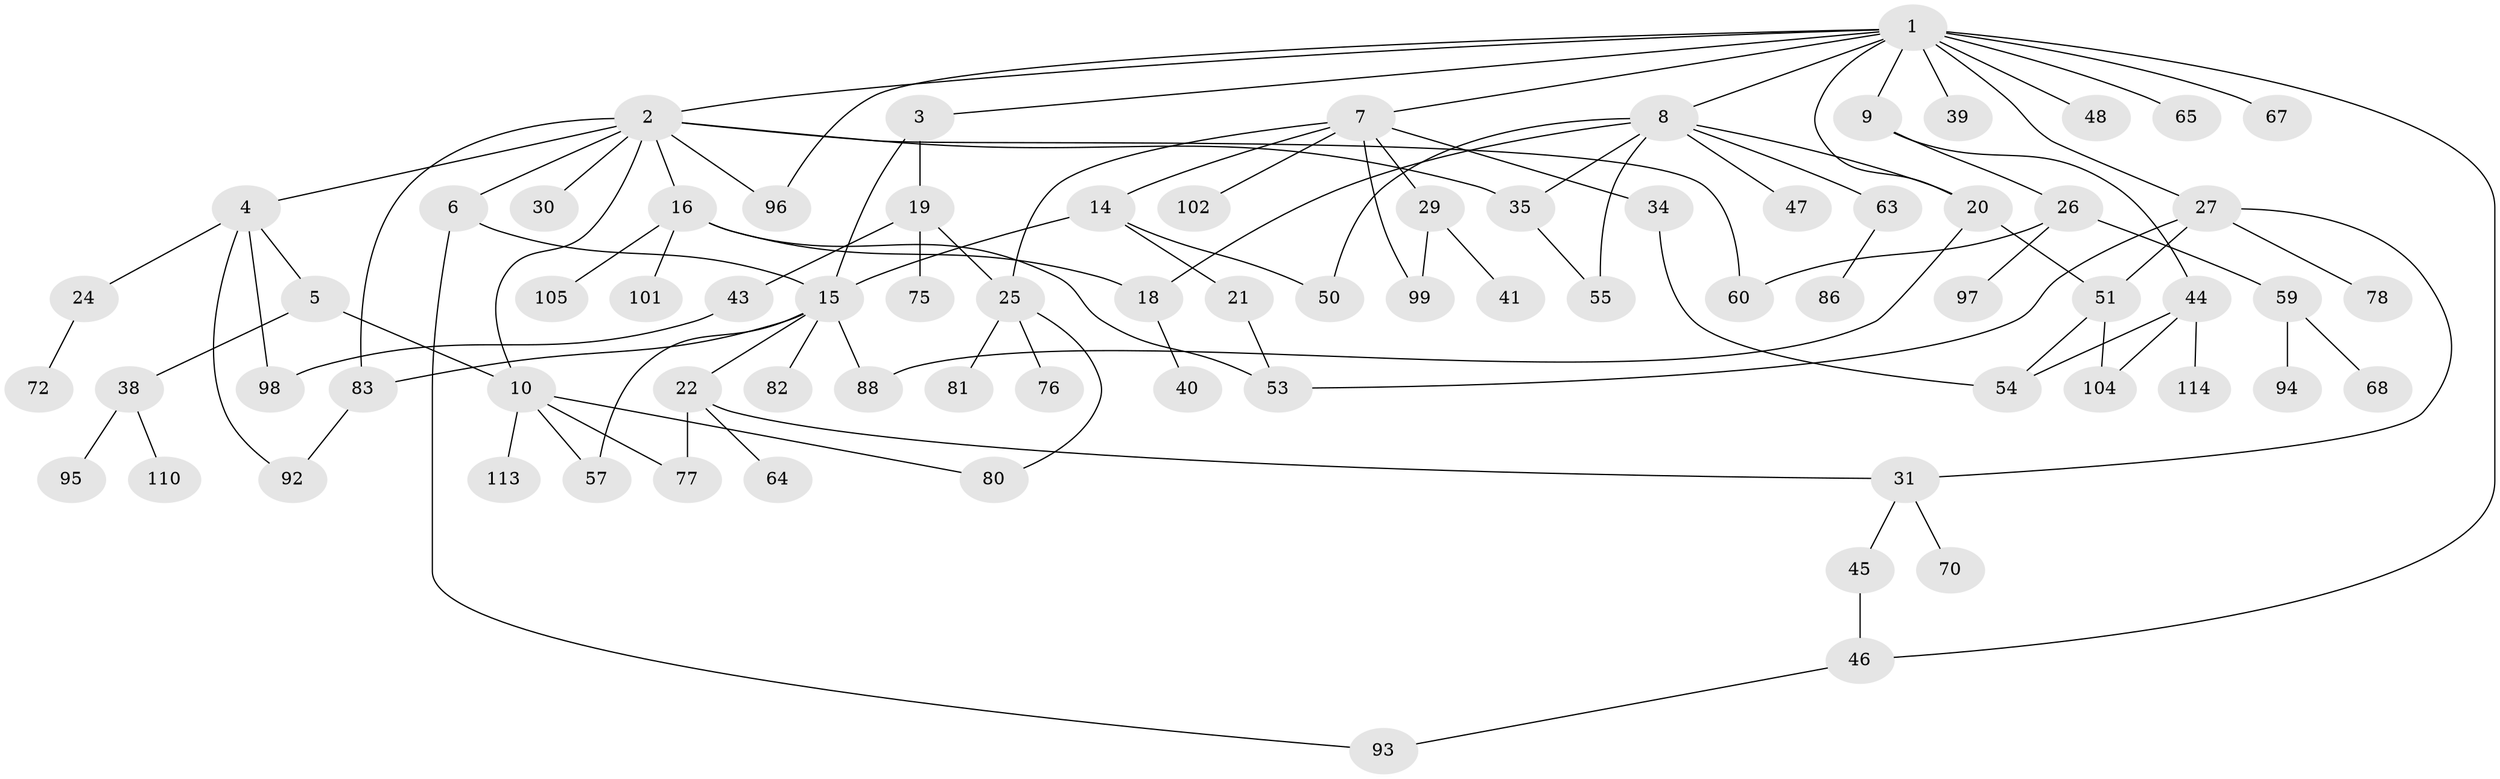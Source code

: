 // Generated by graph-tools (version 1.1) at 2025/51/02/27/25 19:51:37]
// undirected, 77 vertices, 104 edges
graph export_dot {
graph [start="1"]
  node [color=gray90,style=filled];
  1 [super="+37"];
  2 [super="+17"];
  3 [super="+12"];
  4 [super="+90"];
  5 [super="+13"];
  6 [super="+89"];
  7 [super="+11"];
  8 [super="+33"];
  9 [super="+87"];
  10 [super="+107"];
  14 [super="+23"];
  15 [super="+42"];
  16 [super="+74"];
  18 [super="+108"];
  19 [super="+28"];
  20 [super="+62"];
  21;
  22;
  24 [super="+32"];
  25 [super="+85"];
  26 [super="+52"];
  27;
  29;
  30 [super="+69"];
  31 [super="+36"];
  34;
  35 [super="+58"];
  38 [super="+73"];
  39;
  40 [super="+103"];
  41;
  43;
  44 [super="+79"];
  45;
  46 [super="+49"];
  47;
  48 [super="+71"];
  50 [super="+84"];
  51 [super="+56"];
  53 [super="+66"];
  54 [super="+106"];
  55;
  57 [super="+109"];
  59 [super="+61"];
  60;
  63;
  64;
  65;
  67;
  68;
  70;
  72;
  75;
  76;
  77 [super="+91"];
  78 [super="+100"];
  80;
  81;
  82;
  83;
  86;
  88 [super="+112"];
  92;
  93;
  94 [super="+111"];
  95;
  96;
  97;
  98;
  99;
  101;
  102;
  104;
  105;
  110;
  113;
  114;
  1 -- 2;
  1 -- 3;
  1 -- 7;
  1 -- 8;
  1 -- 9;
  1 -- 20;
  1 -- 27;
  1 -- 39;
  1 -- 67;
  1 -- 46;
  1 -- 48 [weight=2];
  1 -- 96;
  1 -- 65;
  2 -- 4;
  2 -- 6;
  2 -- 16;
  2 -- 60;
  2 -- 96;
  2 -- 10;
  2 -- 83;
  2 -- 30;
  2 -- 35;
  3 -- 19;
  3 -- 15;
  4 -- 5;
  4 -- 24;
  4 -- 98;
  4 -- 92;
  5 -- 10;
  5 -- 38;
  6 -- 93;
  6 -- 15;
  7 -- 14;
  7 -- 29;
  7 -- 34;
  7 -- 99;
  7 -- 25;
  7 -- 102;
  8 -- 47;
  8 -- 63;
  8 -- 18;
  8 -- 20;
  8 -- 50;
  8 -- 35;
  8 -- 55;
  9 -- 26;
  9 -- 44;
  10 -- 80;
  10 -- 57;
  10 -- 113;
  10 -- 77;
  14 -- 21;
  14 -- 50;
  14 -- 15;
  15 -- 22;
  15 -- 82;
  15 -- 83;
  15 -- 88;
  15 -- 57;
  16 -- 18;
  16 -- 105;
  16 -- 101;
  16 -- 53;
  18 -- 40;
  19 -- 25;
  19 -- 75;
  19 -- 43;
  20 -- 51;
  20 -- 88;
  21 -- 53;
  22 -- 64;
  22 -- 77;
  22 -- 31;
  24 -- 72;
  25 -- 76;
  25 -- 81;
  25 -- 80;
  26 -- 97;
  26 -- 59;
  26 -- 60;
  27 -- 31;
  27 -- 51;
  27 -- 78;
  27 -- 53;
  29 -- 41;
  29 -- 99;
  31 -- 45;
  31 -- 70;
  34 -- 54;
  35 -- 55;
  38 -- 95;
  38 -- 110;
  43 -- 98;
  44 -- 54;
  44 -- 114;
  44 -- 104;
  45 -- 46;
  46 -- 93;
  51 -- 104;
  51 -- 54;
  59 -- 68;
  59 -- 94;
  63 -- 86;
  83 -- 92;
}
